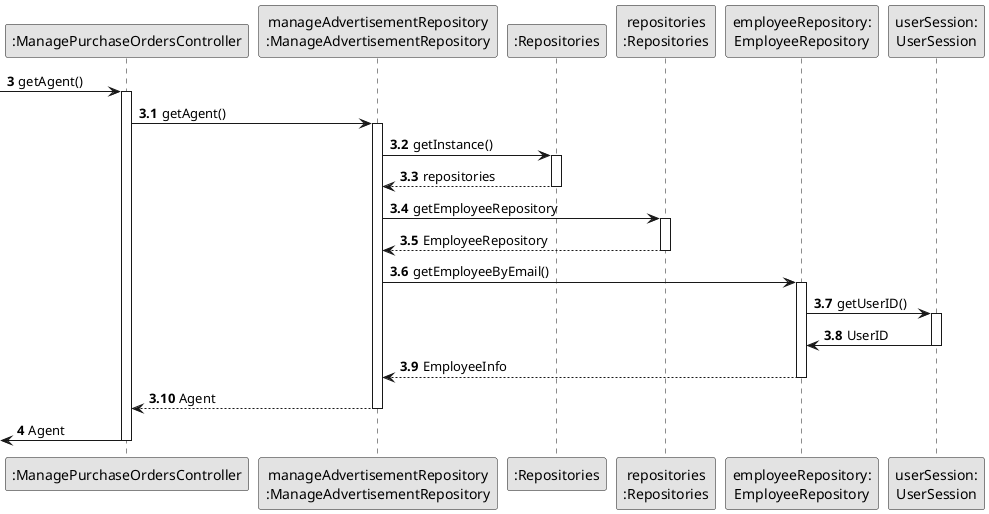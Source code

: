 @startuml
skinparam monochrome true
skinparam packageStyle rectangle
skinparam shadowing false

autonumber 3

participant ":ManagePurchaseOrdersController" as CTRL
participant "manageAdvertisementRepository\n:ManageAdvertisementRepository" as manageAdvertisement
participant ":Repositories" as RepositorySingleton
participant "repositories\n:Repositories" as PLAT
participant "employeeRepository:\nEmployeeRepository" as EmployeeRepository
participant "userSession:\nUserSession" as UserSession

-> CTRL : getAgent()
autonumber 3.1
activate CTRL
CTRL -> manageAdvertisement : getAgent()
activate manageAdvertisement

manageAdvertisement -> RepositorySingleton : getInstance()
activate RepositorySingleton

RepositorySingleton --> manageAdvertisement: repositories
deactivate RepositorySingleton

manageAdvertisement -> PLAT : getEmployeeRepository
activate PLAT

PLAT --> manageAdvertisement: EmployeeRepository
deactivate PLAT

manageAdvertisement -> EmployeeRepository : getEmployeeByEmail()
activate EmployeeRepository

EmployeeRepository -> UserSession : getUserID()
activate UserSession

UserSession -> EmployeeRepository : UserID
deactivate UserSession

EmployeeRepository --> manageAdvertisement : EmployeeInfo
deactivate EmployeeRepository

manageAdvertisement --> CTRL : Agent
deactivate manageAdvertisement
autonumber 4
<-CTRL : Agent
deactivate CTRL

@enduml